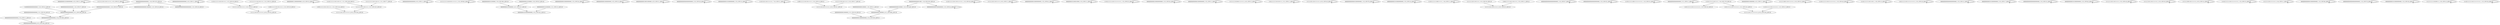 digraph G {
    "000000000101000000000_4-25_COV:11_LEN:21" -> "000000000101000000000_4-25_COV:11_LEN:21";
    "11111111011101111111_5-25_COV:22_LEN:20" -> "11111111011101111111_5-25_COV:22_LEN:20";
    "0000000000000000000_2-20_COV:473_LEN:19" -> "000000000000000000_4-21_COV:526_LEN:18";
    "00000000000000000000_4-25_COV:11_LEN:20" -> "00000000000000000000_4-25_COV:11_LEN:20";
    "111011111111011011111_1-22_COV:19_LEN:21" -> "111111110110111111_5-23_COV:32_LEN:18";
    "000000000110000000000_4-25_COV:13_LEN:21" -> "000000000110000000000_4-25_COV:13_LEN:21";
    "111111110111011111_5-22_COV:223_LEN:18" -> "11111110111011111111_6-25_COV:354_LEN:20";
    "000000000000000000_6-25_COV:11_LEN:18" -> "000000000000000000_6-25_COV:11_LEN:18";
    "111111111110101011111111_2-25_COV:65_LEN:24" -> "111111111110101011111111_2-25_COV:65_LEN:24";
    "0000000000010100000_2-20_COV:284_LEN:19" -> "000000000101000000_4-21_COV:313_LEN:18";
    "00000000000000000000_5-24_COV:562_LEN:20" -> "000000000000000000_8-25_COV:550_LEN:18";
    "00000000000010000000000_2-25_COV:24_LEN:23" -> "00000000000010000000000_2-25_COV:24_LEN:23";
    "000000000001000000000_3-25_COV:15_LEN:21" -> "000000000001000000000_3-25_COV:15_LEN:21";
    "0000000000010001000000_4-25_COV:11_LEN:22" -> "0000000000010001000000_4-25_COV:11_LEN:22";
    "0000000000101000000_2-21_COV:13_LEN:19" -> "000000001010000000000_5-25_COV:322_LEN:21";
    "00000000000000000000000_2-25_COV:18_LEN:23" -> "00000000000000000000000_2-25_COV:18_LEN:23";
    "00000000000101000000000_2-25_COV:13_LEN:23" -> "00000000000101000000000_2-25_COV:13_LEN:23";
    "1110110111011111111_7-25_COV:11_LEN:19" -> "1110110111011111111_7-25_COV:11_LEN:19";
    "110011111110110111111_2-23_COV:14_LEN:21" -> "1111111011011111111_6-25_COV:32_LEN:19";
    "0000000000000100000_2-20_COV:449_LEN:19" -> "000000000001000000_4-21_COV:484_LEN:18";
    "111011111110111011111111_1-25_COV:18_LEN:24" -> "111011111110111011111111_1-25_COV:18_LEN:24";
    "111111101110111111_6-25_COV:11_LEN:18" -> "111111101110111111_6-25_COV:11_LEN:18";
    "000000000000001000_1-18_COV:220_LEN:18" -> "0000000000000100000_2-20_COV:449_LEN:19";
    "000000000000001000_1-18_COV:220_LEN:18" -> "00000000000001000000000_2-25_COV:24_LEN:23";
    "110011111110111011111_2-22_COV:124_LEN:21" -> "11111110111011111111_6-25_COV:354_LEN:20";
    "000000000000000000_4-21_COV:526_LEN:18" -> "00000000000000000000_5-24_COV:562_LEN:20";
    "00000000000010000000000_2-25_COV:41_LEN:23" -> "00000000000010000000000_2-25_COV:41_LEN:23";
    "0000000010100010000_5-23_COV:11_LEN:19" -> "0000000010100010000_5-23_COV:11_LEN:19";
    "111011111111011111111111_1-25_COV:25_LEN:24" -> "111011111111011111111111_1-25_COV:25_LEN:24";
    "00000000000100000000000_2-25_COV:24_LEN:23" -> "00000000000100000000000_2-25_COV:24_LEN:23";
    "00000000000001000000000_2-25_COV:11_LEN:23" -> "00000000000001000000000_2-25_COV:11_LEN:23";
    "111111111010011111111_4-25_COV:12_LEN:21" -> "111111111010011111111_4-25_COV:12_LEN:21";
    "0100000000000000000_2-20_COV:15_LEN:19" -> "000000000000000000_4-21_COV:526_LEN:18";
    "1101111111101101111_2-21_COV:11_LEN:19" -> "1101111111101101111_2-21_COV:11_LEN:19";
    "000000000001000000_4-21_COV:484_LEN:18" -> "000000000010000000000_5-25_COV:533_LEN:21";
    "0000000000000000000_5-24_COV:11_LEN:19" -> "000000000000000000_8-25_COV:550_LEN:18";
    "1111110111011111111_6-25_COV:16_LEN:19" -> "1111110111011111111_6-25_COV:16_LEN:19";
    "000000000000001000000000_1-25_COV:78_LEN:24" -> "000000000000001000000000_1-25_COV:78_LEN:24";
    "00000000001010000000000_2-25_COV:14_LEN:23" -> "00000000001010000000000_2-25_COV:14_LEN:23";
    "0000000000000100000_1-20_COV:21_LEN:19" -> "000000000001000000_4-21_COV:484_LEN:18";
    "111011111111011101111_1-21_COV:139_LEN:21" -> "111111110111011111_5-22_COV:223_LEN:18";
    "11101111111100111111_1-20_COV:11_LEN:20" -> "11101111111100111111_1-20_COV:11_LEN:20";
    "111111110111011111_5-23_COV:18_LEN:18" -> "1111111011101111111_6-25_COV:35_LEN:19";
    "000000000000000000000000_1-25_COV:37_LEN:24" -> "000000000000000000000000_1-25_COV:37_LEN:24";
    "000000000000000000_2-20_COV:37_LEN:18" -> "000000000000000000_4-21_COV:526_LEN:18";
    "00000000000000000000000_2-25_COV:32_LEN:23" -> "00000000000000000000000_2-25_COV:32_LEN:23";
    "1110111111100111111111111_1-25_COV:13_LEN:25" -> "1110111111100111111111111_1-25_COV:13_LEN:25";
    "0000000000000000000_2-21_COV:11_LEN:19" -> "0000000000000000000_2-21_COV:11_LEN:19";
    "111011111111011111_1-18_COV:176_LEN:18" -> "11011111111011111111111_2-25_COV:16_LEN:23";
    "111011111111011111_1-18_COV:176_LEN:18" -> "110111111110111111111_2-22_COV:210_LEN:21";
    "111111110110111111_5-23_COV:17_LEN:18" -> "1111111011011111111_6-25_COV:32_LEN:19";
    "0000000000000000000_2-21_COV:18_LEN:19" -> "00000000000000000000_5-24_COV:562_LEN:20";
    "000000000010000000_4-22_COV:11_LEN:18" -> "000000000010000000_4-22_COV:11_LEN:18";
    "111111100111011111111_5-25_COV:15_LEN:21" -> "111111100111011111111_5-25_COV:15_LEN:21";
    "111011111111011111111111_1-25_COV:16_LEN:24" -> "111011111111011111111111_1-25_COV:16_LEN:24";
    "11111111111011101111_2-21_COV:77_LEN:20" -> "111111110111011111_5-22_COV:223_LEN:18";
    "1110111111110111011_1-20_COV:13_LEN:19" -> "1110111111110111011_1-20_COV:13_LEN:19";
    "11011111110111111111111_2-25_COV:16_LEN:23" -> "11011111110111111111111_2-25_COV:16_LEN:23";
    "00000000000000000000000_2-25_COV:12_LEN:23" -> "00000000000000000000000_2-25_COV:12_LEN:23";
    "00000000000101000000000_2-25_COV:17_LEN:23" -> "00000000000101000000000_2-25_COV:17_LEN:23";
    "00000000000000000000000_2-25_COV:15_LEN:23" -> "00000000000000000000000_2-25_COV:15_LEN:23";
    "00000000000101000000000_2-25_COV:43_LEN:23" -> "00000000000101000000000_2-25_COV:43_LEN:23";
    "00000000000001000000000_2-25_COV:24_LEN:23" -> "00000000000001000000000_2-25_COV:24_LEN:23";
    "1111111101110111111_5-25_COV:16_LEN:19" -> "1111111101110111111_5-25_COV:16_LEN:19";
    "110111111110111111111_2-22_COV:210_LEN:21" -> "11111110111111111111_6-25_COV:220_LEN:20";
    "11111110111011111111_5-25_COV:18_LEN:20" -> "11111110111011111111_5-25_COV:18_LEN:20";
    "11111110011011111111_6-25_COV:14_LEN:20" -> "11111110011011111111_6-25_COV:14_LEN:20";
    "000000000010100000_2-20_COV:25_LEN:18" -> "000000000101000000_4-21_COV:313_LEN:18";
    "000000000000000000_1-18_COV:135_LEN:18" -> "0000000000000000000_2-20_COV:473_LEN:19";
    "000000000000000000_1-18_COV:135_LEN:18" -> "000000000000000001000000_2-25_COV:18_LEN:24";
    "000000000000000000_1-18_COV:135_LEN:18" -> "00000000000000000000000_2-25_COV:19_LEN:23";
    "111011111111011111111111_1-25_COV:15_LEN:24" -> "111011111111011111111111_1-25_COV:15_LEN:24";
    "11111111111011011111_2-22_COV:13_LEN:20" -> "111111110110111111_5-23_COV:32_LEN:18";
    "110011111110110111111_2-23_COV:19_LEN:21" -> "1111111011011111111_6-25_COV:53_LEN:19";
    "111111110111111111_5-24_COV:11_LEN:18" -> "111111110111111111_5-24_COV:11_LEN:18";
    "000000000000010000000000_1-25_COV:36_LEN:24" -> "000000000000010000000000_1-25_COV:36_LEN:24";
    "000000000101000000_4-21_COV:313_LEN:18" -> "000000001010000000000_5-25_COV:322_LEN:21";
    "111111110110111111_5-23_COV:32_LEN:18" -> "1111111011011111111_6-25_COV:53_LEN:19";
    "000000000000000000000000_1-25_COV:70_LEN:24" -> "000000000000000000000000_1-25_COV:70_LEN:24";
    "0000000000001000000_2-21_COV:18_LEN:19" -> "000000000010000000000_5-25_COV:533_LEN:21";
    "00000000001010000000000_2-25_COV:18_LEN:23" -> "00000000001010000000000_2-25_COV:18_LEN:23";
    "111111111110100111_2-20_COV:13_LEN:18" -> "111111111110100111_2-20_COV:13_LEN:18";
    "111011111110111111111_1-22_COV:12_LEN:21" -> "11111110111111111111_6-25_COV:220_LEN:20";
    "111011111111011111111111_1-25_COV:18_LEN:24" -> "111011111111011111111111_1-25_COV:18_LEN:24";
    "110011111110111011111_2-23_COV:11_LEN:21" -> "1111111011101111111_6-25_COV:35_LEN:19";
}
